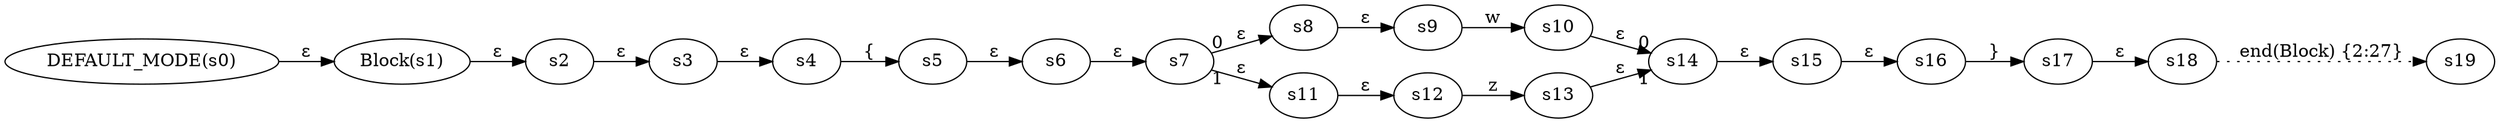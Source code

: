 digraph ATN {
  rankdir=LR;

  "DEFAULT_MODE(s0)" -> "Block(s1)" [label=ε]
  "Block(s1)" -> s2 [label=ε]
  s2 -> s3 [label=ε]
  s3 -> s4 [label=ε]
  s4 -> s5 [label="{"]
  s5 -> s6 [label=ε]
  s6 -> s7 [label=ε]
  s7 -> s8 [label=ε, taillabel=0]
  s8 -> s9 [label=ε]
  s9 -> s10 [label=w]
  s10 -> s14 [label=ε, headlabel=0]
  s14 -> s15 [label=ε]
  s15 -> s16 [label=ε]
  s16 -> s17 [label="}"]
  s17 -> s18 [label=ε]
  s18 -> s19 [label="end(Block) {2:27}", style=dotted]
  s7 -> s11 [label=ε, taillabel=1]
  s11 -> s12 [label=ε]
  s12 -> s13 [label=z]
  s13 -> s14 [label=ε, headlabel=1]
}